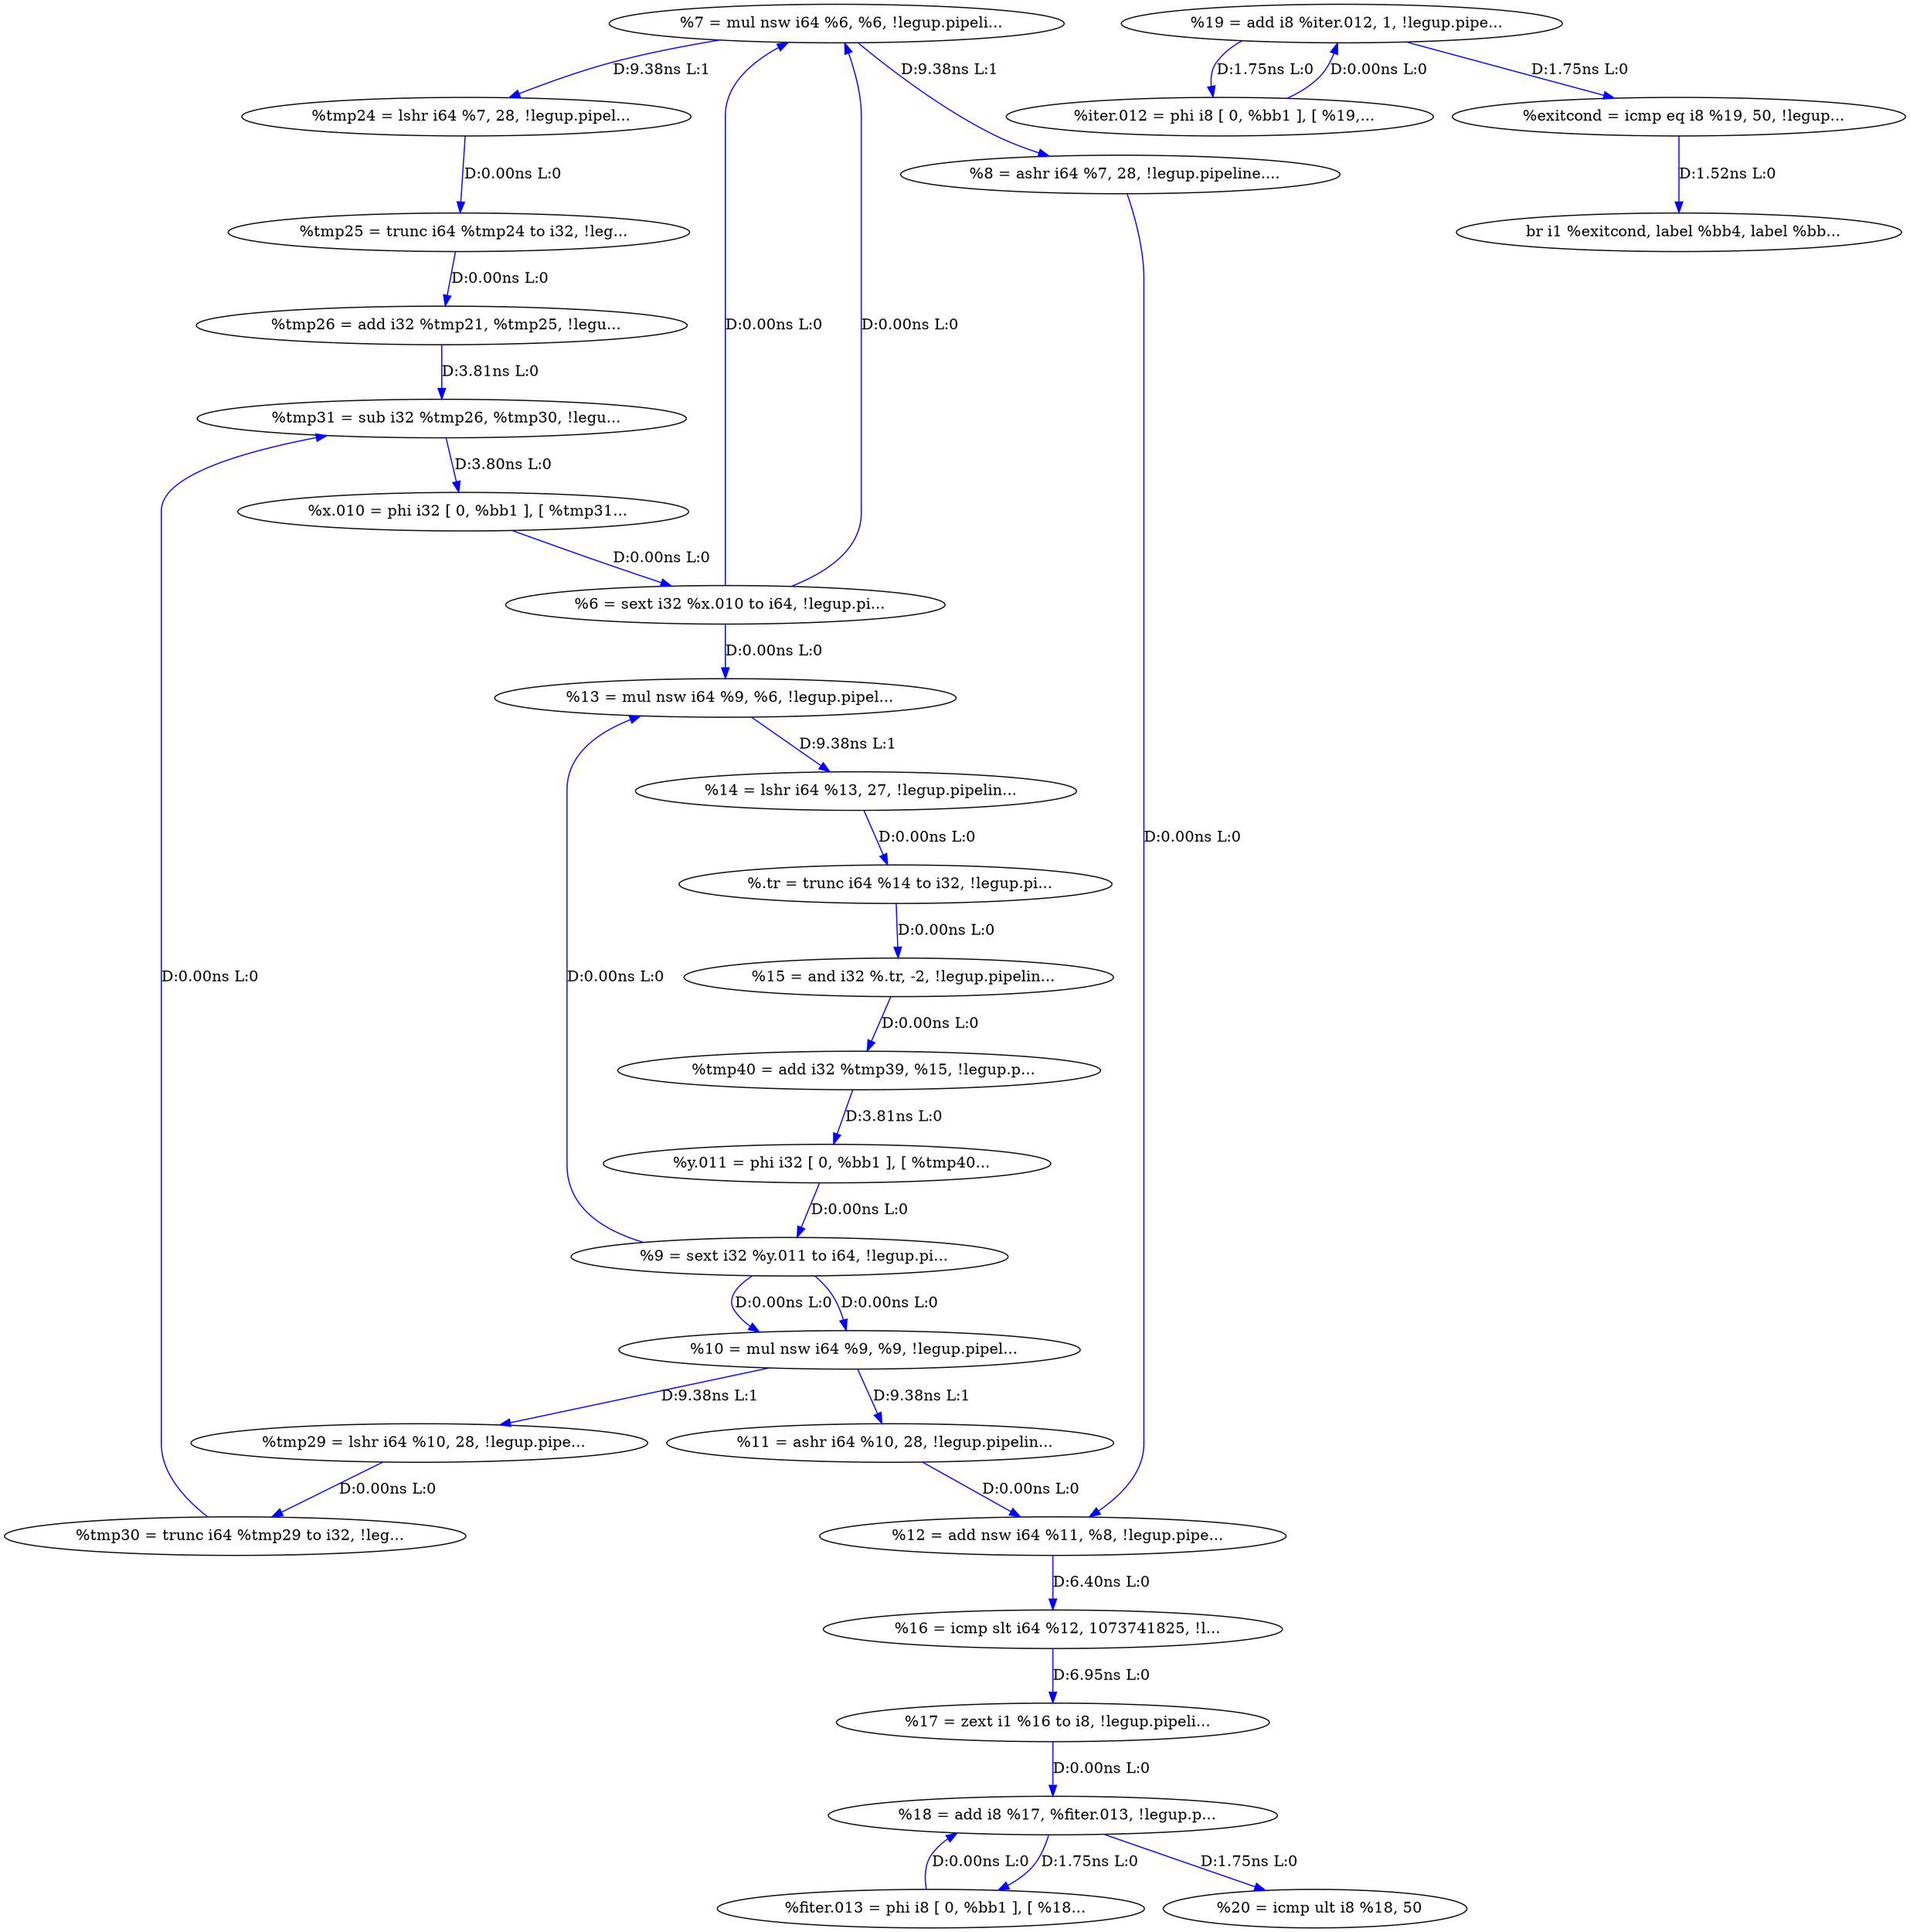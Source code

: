 digraph {
Node0xb1969b0[label="  %18 = add i8 %17, %fiter.013, !legup.p..."];
Node0xb195e70[label="  %fiter.013 = phi i8 [ 0, %bb1 ], [ %18..."];
Node0xb195e70 -> Node0xb1969b0[label="D:0.00ns L:0",color=blue];
Node0xb196a50[label="  %19 = add i8 %iter.012, 1, !legup.pipe..."];
Node0xb195f10[label="  %iter.012 = phi i8 [ 0, %bb1 ], [ %19,..."];
Node0xb195f10 -> Node0xb196a50[label="D:0.00ns L:0",color=blue];
Node0xb196370[label="  %9 = sext i32 %y.011 to i64, !legup.pi..."];
Node0xb195fb0[label="  %y.011 = phi i32 [ 0, %bb1 ], [ %tmp40..."];
Node0xb195fb0 -> Node0xb196370[label="D:0.00ns L:0",color=blue];
Node0xb196190[label="  %6 = sext i32 %x.010 to i64, !legup.pi..."];
Node0xb196050[label="  %x.010 = phi i32 [ 0, %bb1 ], [ %tmp31..."];
Node0xb196050 -> Node0xb196190[label="D:0.00ns L:0",color=blue];
Node0xb1965f0[label="  %13 = mul nsw i64 %9, %6, !legup.pipel..."];
Node0xb196190 -> Node0xb1965f0[label="D:0.00ns L:0",color=blue];
Node0xb196230[label="  %7 = mul nsw i64 %6, %6, !legup.pipeli..."];
Node0xb196190 -> Node0xb196230[label="D:0.00ns L:0",color=blue];
Node0xb196190 -> Node0xb196230[label="D:0.00ns L:0",color=blue];
Node0xb196b90[label="  %tmp24 = lshr i64 %7, 28, !legup.pipel..."];
Node0xb196230 -> Node0xb196b90[label="D:9.38ns L:1",color=blue];
Node0xb1962d0[label="  %8 = ashr i64 %7, 28, !legup.pipeline...."];
Node0xb196230 -> Node0xb1962d0[label="D:9.38ns L:1",color=blue];
Node0xb196550[label="  %12 = add nsw i64 %11, %8, !legup.pipe..."];
Node0xb1962d0 -> Node0xb196550[label="D:0.00ns L:0",color=blue];
Node0xb196370 -> Node0xb1965f0[label="D:0.00ns L:0",color=blue];
Node0xb196410[label="  %10 = mul nsw i64 %9, %9, !legup.pipel..."];
Node0xb196370 -> Node0xb196410[label="D:0.00ns L:0",color=blue];
Node0xb196370 -> Node0xb196410[label="D:0.00ns L:0",color=blue];
Node0xb196d70[label="  %tmp29 = lshr i64 %10, 28, !legup.pipe..."];
Node0xb196410 -> Node0xb196d70[label="D:9.38ns L:1",color=blue];
Node0xb1964b0[label="  %11 = ashr i64 %10, 28, !legup.pipelin..."];
Node0xb196410 -> Node0xb1964b0[label="D:9.38ns L:1",color=blue];
Node0xb1964b0 -> Node0xb196550[label="D:0.00ns L:0",color=blue];
Node0xb196870[label="  %16 = icmp slt i64 %12, 1073741825, !l..."];
Node0xb196550 -> Node0xb196870[label="D:6.40ns L:0",color=blue];
Node0xb196690[label="  %14 = lshr i64 %13, 27, !legup.pipelin..."];
Node0xb1965f0 -> Node0xb196690[label="D:9.38ns L:1",color=blue];
Node0xb196730[label="  %.tr = trunc i64 %14 to i32, !legup.pi..."];
Node0xb196690 -> Node0xb196730[label="D:0.00ns L:0",color=blue];
Node0xb1967d0[label="  %15 = and i32 %.tr, -2, !legup.pipelin..."];
Node0xb196730 -> Node0xb1967d0[label="D:0.00ns L:0",color=blue];
Node0xb196f50[label="  %tmp40 = add i32 %tmp39, %15, !legup.p..."];
Node0xb1967d0 -> Node0xb196f50[label="D:0.00ns L:0",color=blue];
Node0xb196910[label="  %17 = zext i1 %16 to i8, !legup.pipeli..."];
Node0xb196870 -> Node0xb196910[label="D:6.95ns L:0",color=blue];
Node0xb196910 -> Node0xb1969b0[label="D:0.00ns L:0",color=blue];
Node0xb197090[label="  %20 = icmp ult i8 %18, 50"];
Node0xb1969b0 -> Node0xb197090[label="D:1.75ns L:0",color=blue];
Node0xb1969b0 -> Node0xb195e70[label="D:1.75ns L:0",color=blue];
Node0xb196af0[label="  %exitcond = icmp eq i8 %19, 50, !legup..."];
Node0xb196a50 -> Node0xb196af0[label="D:1.75ns L:0",color=blue];
Node0xb196a50 -> Node0xb195f10[label="D:1.75ns L:0",color=blue];
Node0xb196ff0[label="  br i1 %exitcond, label %bb4, label %bb..."];
Node0xb196af0 -> Node0xb196ff0[label="D:1.52ns L:0",color=blue];
Node0xb196c30[label="  %tmp25 = trunc i64 %tmp24 to i32, !leg..."];
Node0xb196b90 -> Node0xb196c30[label="D:0.00ns L:0",color=blue];
Node0xb196cd0[label="  %tmp26 = add i32 %tmp21, %tmp25, !legu..."];
Node0xb196c30 -> Node0xb196cd0[label="D:0.00ns L:0",color=blue];
Node0xb196eb0[label="  %tmp31 = sub i32 %tmp26, %tmp30, !legu..."];
Node0xb196cd0 -> Node0xb196eb0[label="D:3.81ns L:0",color=blue];
Node0xb196e10[label="  %tmp30 = trunc i64 %tmp29 to i32, !leg..."];
Node0xb196d70 -> Node0xb196e10[label="D:0.00ns L:0",color=blue];
Node0xb196e10 -> Node0xb196eb0[label="D:0.00ns L:0",color=blue];
Node0xb196eb0 -> Node0xb196050[label="D:3.80ns L:0",color=blue];
Node0xb196f50 -> Node0xb195fb0[label="D:3.81ns L:0",color=blue];
}
